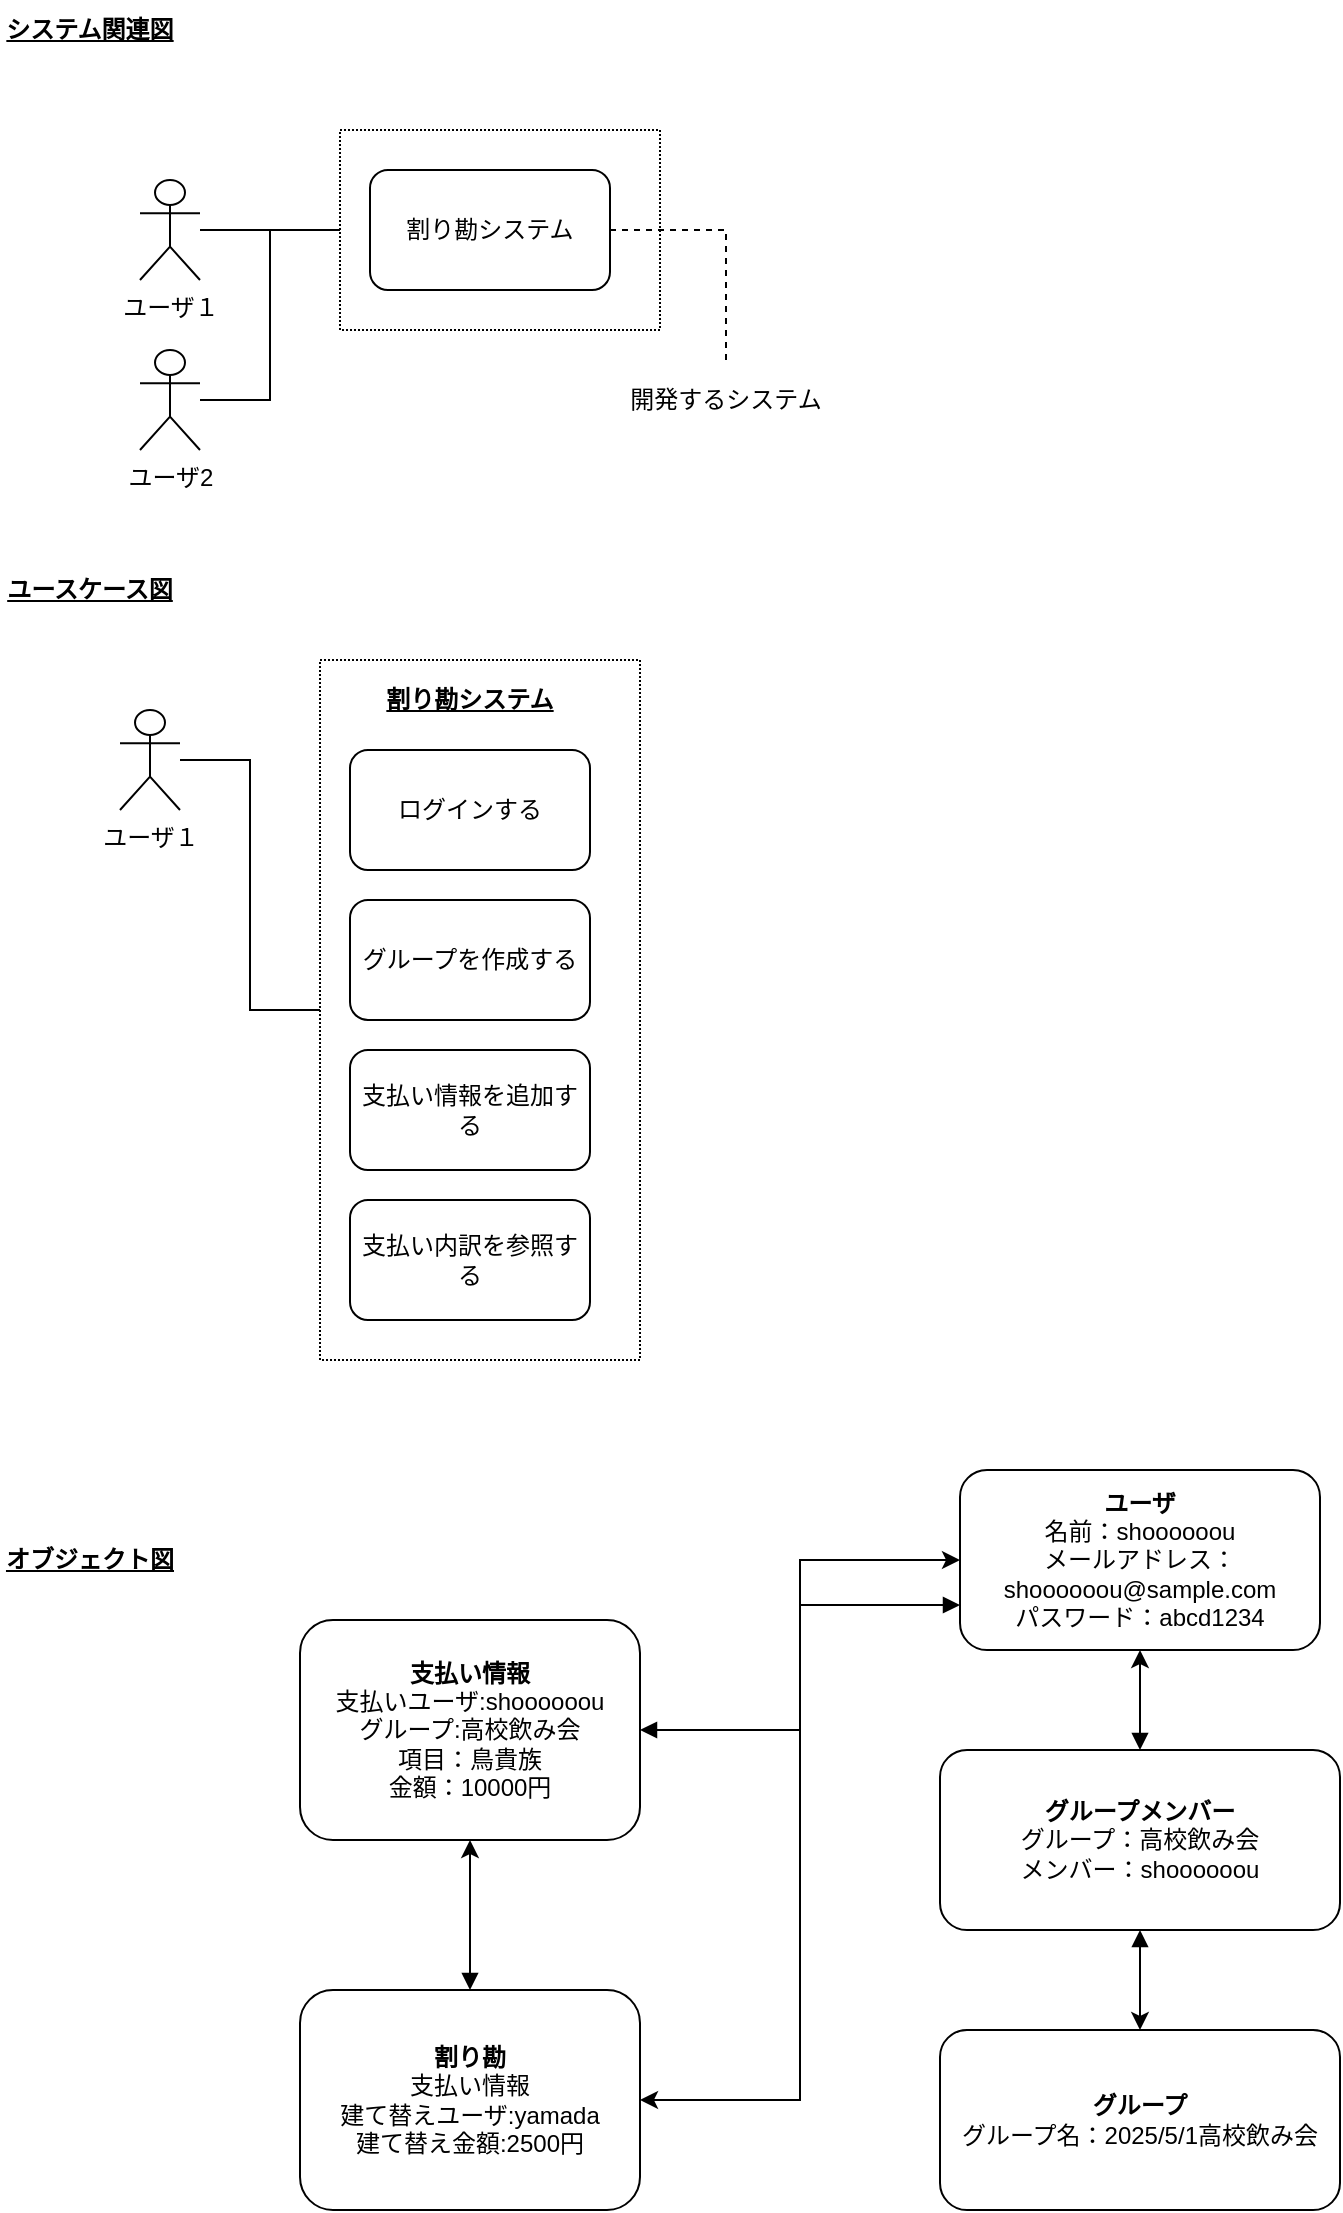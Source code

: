 <mxfile version="12.2.4"><diagram id="VX--bRAAQzqE4G8lSZkW"><mxGraphModel dx="1801" dy="1173" grid="1" gridSize="10" guides="1" tooltips="1" connect="1" arrows="1" fold="1" page="1" pageScale="1" pageWidth="1600" pageHeight="2000" background="none" math="0" shadow="0"><root><mxCell id="0"/><mxCell id="1" parent="0"/><mxCell id="2" value="&lt;b&gt;&lt;u&gt;システム関連図&lt;/u&gt;&lt;/b&gt;" style="text;html=1;strokeColor=none;fillColor=none;align=center;verticalAlign=middle;whiteSpace=wrap;rounded=0;" vertex="1" parent="1"><mxGeometry x="50" y="80" width="90" height="30" as="geometry"/></mxCell><mxCell id="7" style="edgeStyle=orthogonalEdgeStyle;rounded=0;orthogonalLoop=1;jettySize=auto;html=1;entryX=0;entryY=0.5;entryDx=0;entryDy=0;" edge="1" parent="1" source="3" target="4"><mxGeometry relative="1" as="geometry"/></mxCell><mxCell id="3" value="ユーザ１" style="shape=umlActor;verticalLabelPosition=bottom;labelBackgroundColor=#ffffff;verticalAlign=top;html=1;outlineConnect=0;" vertex="1" parent="1"><mxGeometry x="120" y="170" width="30" height="50" as="geometry"/></mxCell><mxCell id="6" value="" style="rounded=0;whiteSpace=wrap;html=1;dashed=1;dashPattern=1 1;labelBackgroundColor=none;" vertex="1" parent="1"><mxGeometry x="220" y="145" width="160" height="100" as="geometry"/></mxCell><mxCell id="4" value="割り勘システム" style="rounded=1;whiteSpace=wrap;html=1;" vertex="1" parent="1"><mxGeometry x="235" y="165" width="120" height="60" as="geometry"/></mxCell><mxCell id="9" style="edgeStyle=orthogonalEdgeStyle;rounded=0;orthogonalLoop=1;jettySize=auto;html=1;entryX=1;entryY=0.5;entryDx=0;entryDy=0;startArrow=none;startFill=0;strokeColor=#000000;endArrow=none;endFill=0;dashed=1;" edge="1" parent="1" source="8" target="4"><mxGeometry relative="1" as="geometry"/></mxCell><mxCell id="8" value="開発するシステム" style="text;html=1;strokeColor=none;fillColor=none;align=center;verticalAlign=middle;whiteSpace=wrap;rounded=0;" vertex="1" parent="1"><mxGeometry x="343" y="260" width="140" height="40" as="geometry"/></mxCell><mxCell id="11" style="edgeStyle=orthogonalEdgeStyle;rounded=0;orthogonalLoop=1;jettySize=auto;html=1;entryX=0;entryY=0.5;entryDx=0;entryDy=0;startArrow=none;startFill=0;endArrow=none;endFill=0;strokeColor=#000000;" edge="1" parent="1" source="10" target="6"><mxGeometry relative="1" as="geometry"/></mxCell><mxCell id="10" value="ユーザ2" style="shape=umlActor;verticalLabelPosition=bottom;labelBackgroundColor=#ffffff;verticalAlign=top;html=1;outlineConnect=0;" vertex="1" parent="1"><mxGeometry x="120" y="255" width="30" height="50" as="geometry"/></mxCell><mxCell id="12" value="&lt;b&gt;&lt;u&gt;ユースケース図&lt;/u&gt;&lt;/b&gt;" style="text;html=1;strokeColor=none;fillColor=none;align=center;verticalAlign=middle;whiteSpace=wrap;rounded=0;" vertex="1" parent="1"><mxGeometry x="50" y="360" width="90" height="30" as="geometry"/></mxCell><mxCell id="21" style="edgeStyle=orthogonalEdgeStyle;rounded=0;orthogonalLoop=1;jettySize=auto;html=1;entryX=0;entryY=0.5;entryDx=0;entryDy=0;startArrow=none;startFill=0;endArrow=none;endFill=0;strokeColor=#000000;" edge="1" parent="1" source="14" target="15"><mxGeometry relative="1" as="geometry"/></mxCell><mxCell id="14" value="ユーザ１" style="shape=umlActor;verticalLabelPosition=bottom;labelBackgroundColor=#ffffff;verticalAlign=top;html=1;outlineConnect=0;" vertex="1" parent="1"><mxGeometry x="110" y="435" width="30" height="50" as="geometry"/></mxCell><mxCell id="15" value="" style="rounded=0;whiteSpace=wrap;html=1;dashed=1;dashPattern=1 1;labelBackgroundColor=none;" vertex="1" parent="1"><mxGeometry x="210" y="410" width="160" height="350" as="geometry"/></mxCell><mxCell id="16" value="グループを作成する" style="rounded=1;whiteSpace=wrap;html=1;" vertex="1" parent="1"><mxGeometry x="225" y="530" width="120" height="60" as="geometry"/></mxCell><mxCell id="18" value="&lt;b&gt;&lt;u&gt;割り勘システム&lt;/u&gt;&lt;/b&gt;" style="text;html=1;strokeColor=none;fillColor=none;align=center;verticalAlign=middle;whiteSpace=wrap;rounded=0;" vertex="1" parent="1"><mxGeometry x="215" y="410" width="140" height="40" as="geometry"/></mxCell><mxCell id="22" value="ログインする" style="rounded=1;whiteSpace=wrap;html=1;" vertex="1" parent="1"><mxGeometry x="225" y="455" width="120" height="60" as="geometry"/></mxCell><mxCell id="23" value="支払い情報を追加する" style="rounded=1;whiteSpace=wrap;html=1;" vertex="1" parent="1"><mxGeometry x="225" y="605" width="120" height="60" as="geometry"/></mxCell><mxCell id="24" value="支払い内訳を参照する" style="rounded=1;whiteSpace=wrap;html=1;" vertex="1" parent="1"><mxGeometry x="225" y="680" width="120" height="60" as="geometry"/></mxCell><mxCell id="25" value="&lt;b&gt;&lt;u&gt;オブジェクト図&lt;/u&gt;&lt;/b&gt;" style="text;html=1;strokeColor=none;fillColor=none;align=center;verticalAlign=middle;whiteSpace=wrap;rounded=0;" vertex="1" parent="1"><mxGeometry x="50" y="845" width="90" height="30" as="geometry"/></mxCell><mxCell id="39" style="edgeStyle=orthogonalEdgeStyle;rounded=0;orthogonalLoop=1;jettySize=auto;html=1;startArrow=classic;startFill=1;endArrow=block;endFill=1;strokeColor=#000000;" edge="1" parent="1" source="26" target="37"><mxGeometry relative="1" as="geometry"/></mxCell><mxCell id="26" value="&lt;b&gt;支払い情報&lt;/b&gt;&lt;br&gt;支払いユーザ:shoooooou&lt;br&gt;グループ:高校飲み会&lt;br&gt;項目：鳥貴族&lt;br&gt;金額：10000円" style="rounded=1;whiteSpace=wrap;html=1;" vertex="1" parent="1"><mxGeometry x="200" y="890" width="170" height="110" as="geometry"/></mxCell><mxCell id="35" style="edgeStyle=orthogonalEdgeStyle;rounded=0;orthogonalLoop=1;jettySize=auto;html=1;entryX=0.5;entryY=0;entryDx=0;entryDy=0;startArrow=classic;startFill=1;endArrow=block;endFill=1;strokeColor=#000000;" edge="1" parent="1" source="27" target="34"><mxGeometry relative="1" as="geometry"/></mxCell><mxCell id="38" style="edgeStyle=orthogonalEdgeStyle;rounded=0;orthogonalLoop=1;jettySize=auto;html=1;startArrow=classic;startFill=1;endArrow=block;endFill=1;strokeColor=#000000;" edge="1" parent="1" source="27" target="26"><mxGeometry relative="1" as="geometry"/></mxCell><mxCell id="27" value="&lt;b&gt;ユーザ&lt;br&gt;&lt;/b&gt;名前：shoooooou&lt;br&gt;メールアドレス：shoooooou@sample.com&lt;br&gt;パスワード：abcd1234" style="rounded=1;whiteSpace=wrap;html=1;" vertex="1" parent="1"><mxGeometry x="530" y="815" width="180" height="90" as="geometry"/></mxCell><mxCell id="36" style="edgeStyle=orthogonalEdgeStyle;rounded=0;orthogonalLoop=1;jettySize=auto;html=1;startArrow=classic;startFill=1;endArrow=block;endFill=1;strokeColor=#000000;" edge="1" parent="1" source="29" target="34"><mxGeometry relative="1" as="geometry"/></mxCell><mxCell id="29" value="&lt;b&gt;グループ&lt;br&gt;&lt;/b&gt;グループ名：2025/5/1高校飲み会" style="rounded=1;whiteSpace=wrap;html=1;" vertex="1" parent="1"><mxGeometry x="520" y="1095" width="200" height="90" as="geometry"/></mxCell><mxCell id="34" value="&lt;b&gt;グループメンバー&lt;/b&gt;&lt;br&gt;グループ：高校飲み会&lt;br&gt;メンバー：shoooooou" style="rounded=1;whiteSpace=wrap;html=1;" vertex="1" parent="1"><mxGeometry x="520" y="955" width="200" height="90" as="geometry"/></mxCell><mxCell id="40" style="edgeStyle=orthogonalEdgeStyle;rounded=0;orthogonalLoop=1;jettySize=auto;html=1;entryX=0;entryY=0.75;entryDx=0;entryDy=0;startArrow=classic;startFill=1;endArrow=block;endFill=1;strokeColor=#000000;" edge="1" parent="1" source="37" target="27"><mxGeometry relative="1" as="geometry"/></mxCell><mxCell id="37" value="&lt;b&gt;割り勘&lt;br&gt;&lt;/b&gt;支払い情報&lt;br&gt;建て替えユーザ:yamada&lt;br&gt;建て替え金額:2500円" style="rounded=1;whiteSpace=wrap;html=1;" vertex="1" parent="1"><mxGeometry x="200" y="1075" width="170" height="110" as="geometry"/></mxCell></root></mxGraphModel></diagram></mxfile>